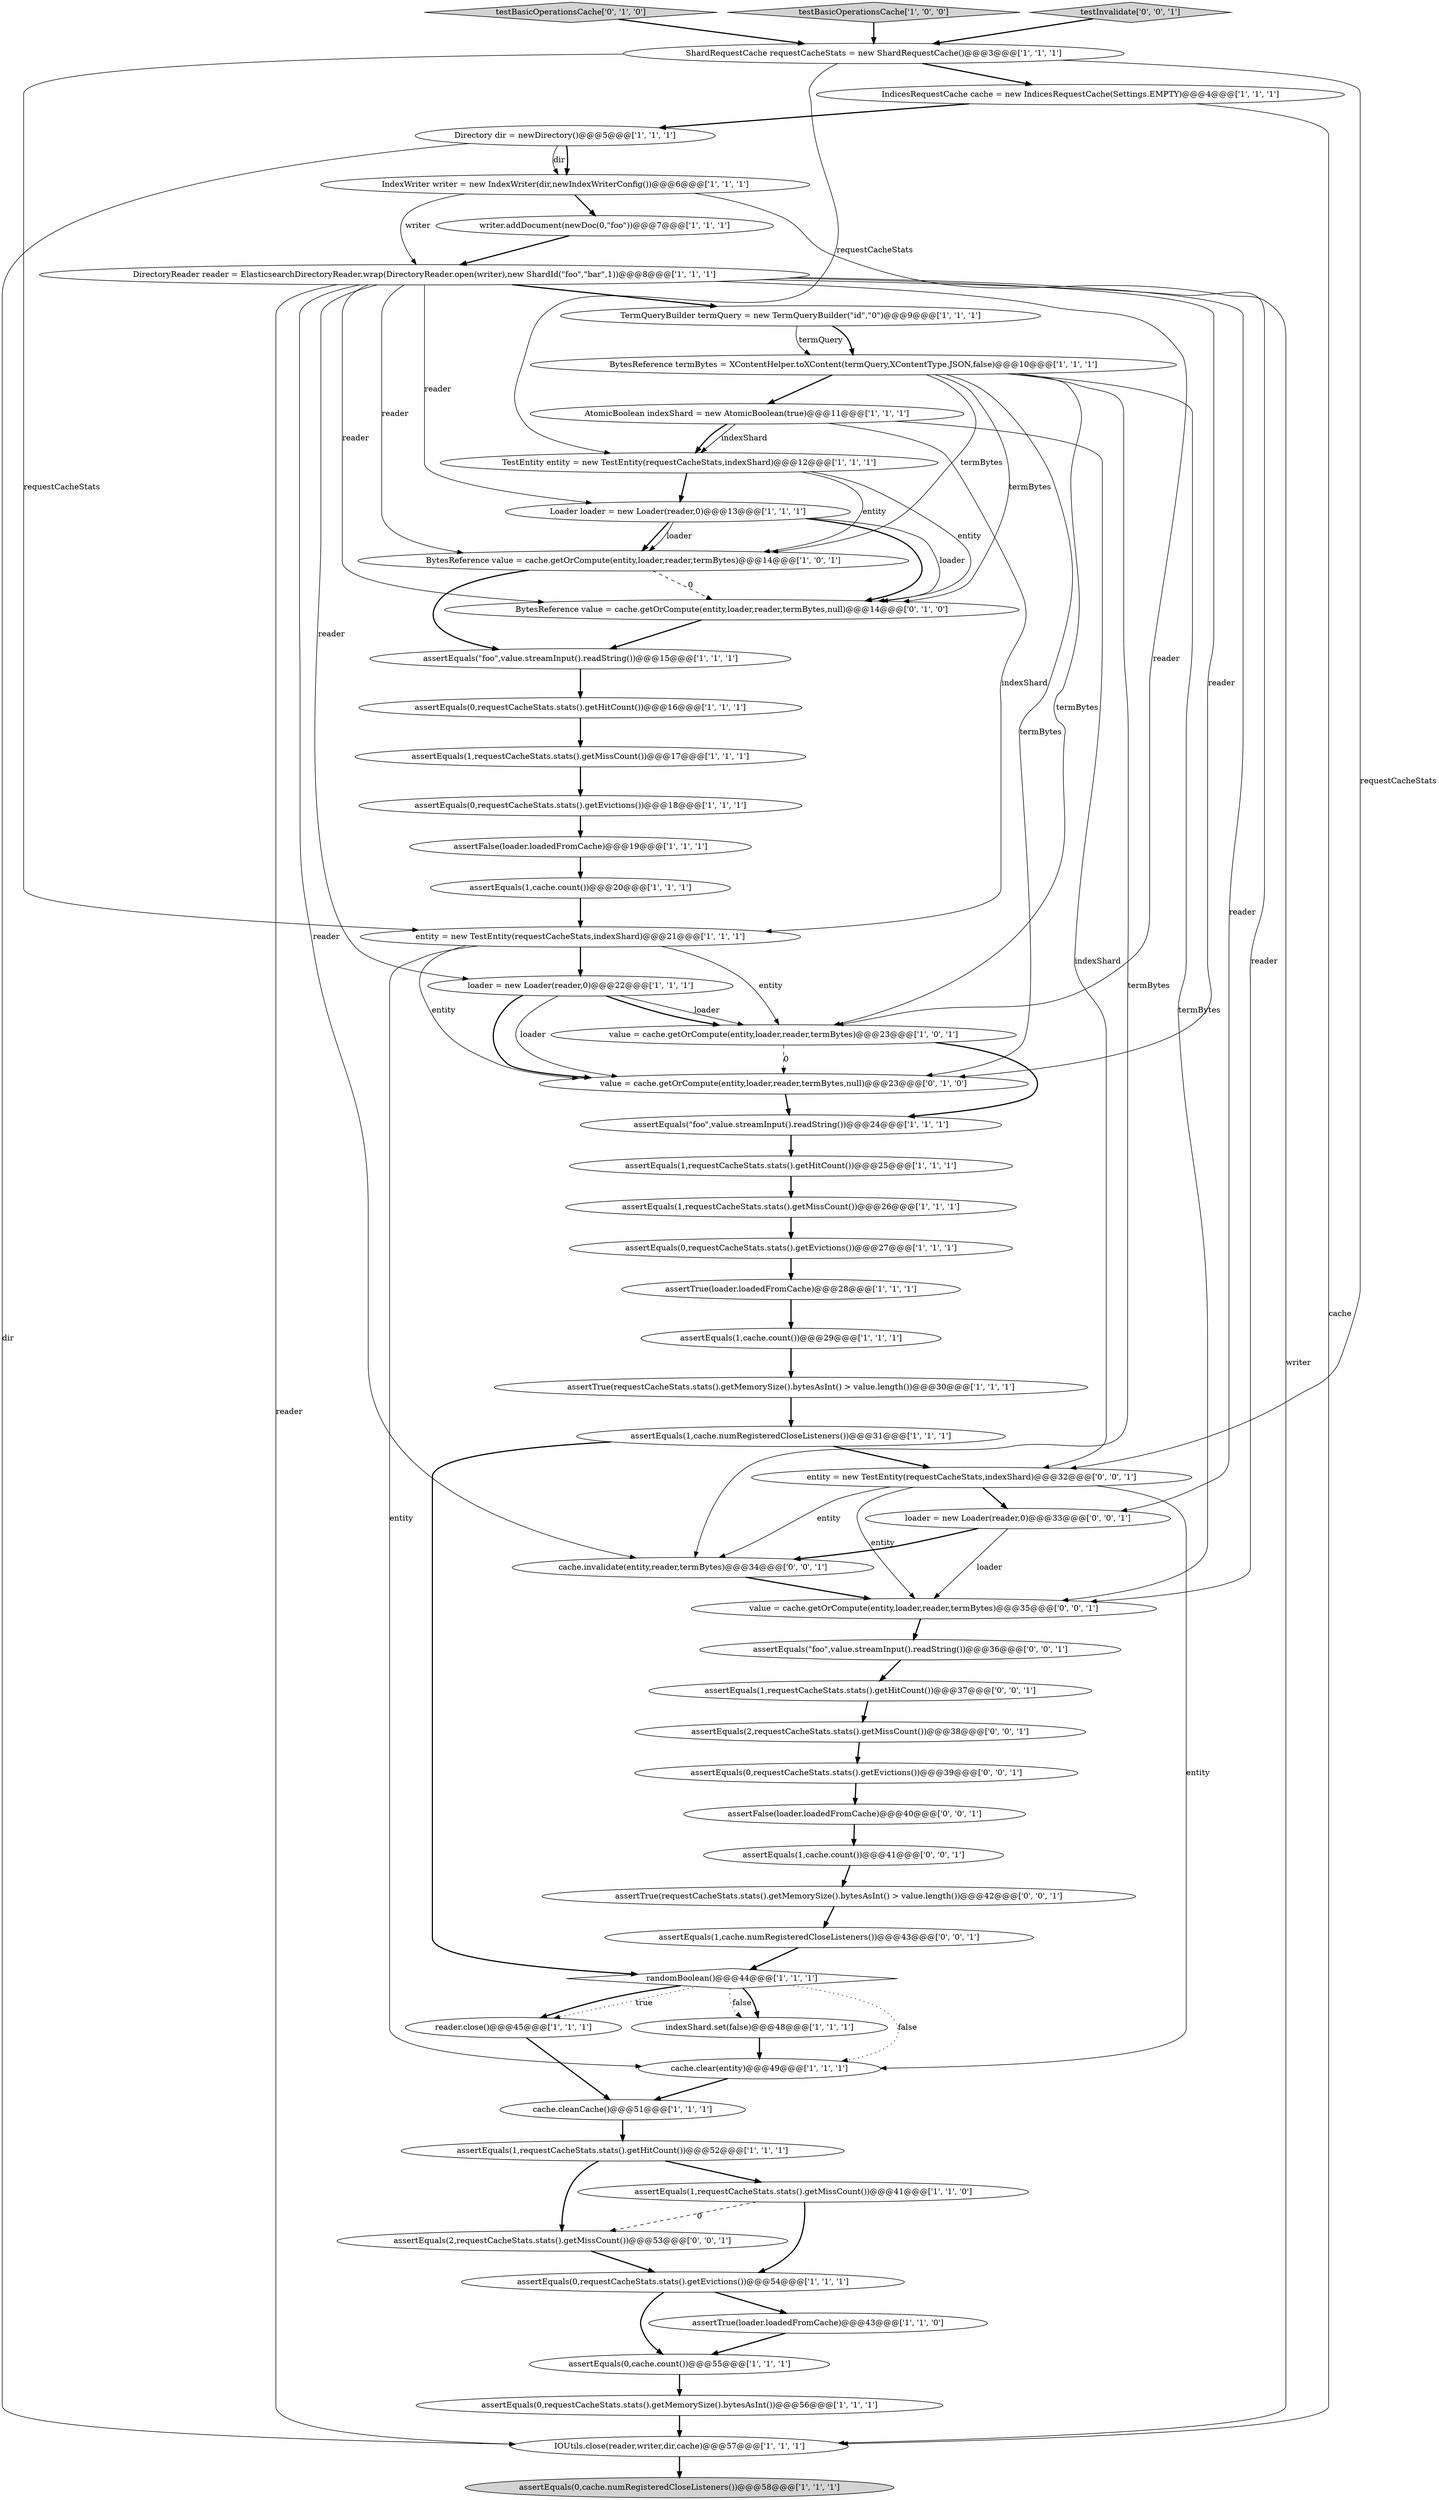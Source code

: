 digraph {
13 [style = filled, label = "assertTrue(loader.loadedFromCache)@@@43@@@['1', '1', '0']", fillcolor = white, shape = ellipse image = "AAA0AAABBB1BBB"];
44 [style = filled, label = "testBasicOperationsCache['0', '1', '0']", fillcolor = lightgray, shape = diamond image = "AAA0AAABBB2BBB"];
34 [style = filled, label = "IndexWriter writer = new IndexWriter(dir,newIndexWriterConfig())@@@6@@@['1', '1', '1']", fillcolor = white, shape = ellipse image = "AAA0AAABBB1BBB"];
35 [style = filled, label = "assertEquals(1,requestCacheStats.stats().getMissCount())@@@26@@@['1', '1', '1']", fillcolor = white, shape = ellipse image = "AAA0AAABBB1BBB"];
1 [style = filled, label = "cache.cleanCache()@@@51@@@['1', '1', '1']", fillcolor = white, shape = ellipse image = "AAA0AAABBB1BBB"];
28 [style = filled, label = "value = cache.getOrCompute(entity,loader,reader,termBytes)@@@23@@@['1', '0', '1']", fillcolor = white, shape = ellipse image = "AAA0AAABBB1BBB"];
48 [style = filled, label = "assertEquals(2,requestCacheStats.stats().getMissCount())@@@38@@@['0', '0', '1']", fillcolor = white, shape = ellipse image = "AAA0AAABBB3BBB"];
23 [style = filled, label = "cache.clear(entity)@@@49@@@['1', '1', '1']", fillcolor = white, shape = ellipse image = "AAA0AAABBB1BBB"];
8 [style = filled, label = "assertEquals(1,cache.numRegisteredCloseListeners())@@@31@@@['1', '1', '1']", fillcolor = white, shape = ellipse image = "AAA0AAABBB1BBB"];
21 [style = filled, label = "assertTrue(loader.loadedFromCache)@@@28@@@['1', '1', '1']", fillcolor = white, shape = ellipse image = "AAA0AAABBB1BBB"];
30 [style = filled, label = "indexShard.set(false)@@@48@@@['1', '1', '1']", fillcolor = white, shape = ellipse image = "AAA0AAABBB1BBB"];
45 [style = filled, label = "BytesReference value = cache.getOrCompute(entity,loader,reader,termBytes,null)@@@14@@@['0', '1', '0']", fillcolor = white, shape = ellipse image = "AAA1AAABBB2BBB"];
49 [style = filled, label = "assertEquals(0,requestCacheStats.stats().getEvictions())@@@39@@@['0', '0', '1']", fillcolor = white, shape = ellipse image = "AAA0AAABBB3BBB"];
22 [style = filled, label = "writer.addDocument(newDoc(0,\"foo\"))@@@7@@@['1', '1', '1']", fillcolor = white, shape = ellipse image = "AAA0AAABBB1BBB"];
53 [style = filled, label = "loader = new Loader(reader,0)@@@33@@@['0', '0', '1']", fillcolor = white, shape = ellipse image = "AAA0AAABBB3BBB"];
40 [style = filled, label = "assertEquals(1,requestCacheStats.stats().getMissCount())@@@41@@@['1', '1', '0']", fillcolor = white, shape = ellipse image = "AAA0AAABBB1BBB"];
36 [style = filled, label = "assertEquals(0,requestCacheStats.stats().getMemorySize().bytesAsInt())@@@56@@@['1', '1', '1']", fillcolor = white, shape = ellipse image = "AAA0AAABBB1BBB"];
5 [style = filled, label = "assertEquals(1,cache.count())@@@20@@@['1', '1', '1']", fillcolor = white, shape = ellipse image = "AAA0AAABBB1BBB"];
58 [style = filled, label = "value = cache.getOrCompute(entity,loader,reader,termBytes)@@@35@@@['0', '0', '1']", fillcolor = white, shape = ellipse image = "AAA0AAABBB3BBB"];
38 [style = filled, label = "AtomicBoolean indexShard = new AtomicBoolean(true)@@@11@@@['1', '1', '1']", fillcolor = white, shape = ellipse image = "AAA0AAABBB1BBB"];
9 [style = filled, label = "assertEquals(0,requestCacheStats.stats().getEvictions())@@@27@@@['1', '1', '1']", fillcolor = white, shape = ellipse image = "AAA0AAABBB1BBB"];
50 [style = filled, label = "assertFalse(loader.loadedFromCache)@@@40@@@['0', '0', '1']", fillcolor = white, shape = ellipse image = "AAA0AAABBB3BBB"];
55 [style = filled, label = "assertEquals(1,requestCacheStats.stats().getHitCount())@@@37@@@['0', '0', '1']", fillcolor = white, shape = ellipse image = "AAA0AAABBB3BBB"];
54 [style = filled, label = "assertEquals(1,cache.count())@@@41@@@['0', '0', '1']", fillcolor = white, shape = ellipse image = "AAA0AAABBB3BBB"];
25 [style = filled, label = "IOUtils.close(reader,writer,dir,cache)@@@57@@@['1', '1', '1']", fillcolor = white, shape = ellipse image = "AAA0AAABBB1BBB"];
12 [style = filled, label = "Directory dir = newDirectory()@@@5@@@['1', '1', '1']", fillcolor = white, shape = ellipse image = "AAA0AAABBB1BBB"];
10 [style = filled, label = "assertEquals(1,cache.count())@@@29@@@['1', '1', '1']", fillcolor = white, shape = ellipse image = "AAA0AAABBB1BBB"];
14 [style = filled, label = "entity = new TestEntity(requestCacheStats,indexShard)@@@21@@@['1', '1', '1']", fillcolor = white, shape = ellipse image = "AAA0AAABBB1BBB"];
4 [style = filled, label = "BytesReference termBytes = XContentHelper.toXContent(termQuery,XContentType.JSON,false)@@@10@@@['1', '1', '1']", fillcolor = white, shape = ellipse image = "AAA0AAABBB1BBB"];
6 [style = filled, label = "randomBoolean()@@@44@@@['1', '1', '1']", fillcolor = white, shape = diamond image = "AAA0AAABBB1BBB"];
11 [style = filled, label = "DirectoryReader reader = ElasticsearchDirectoryReader.wrap(DirectoryReader.open(writer),new ShardId(\"foo\",\"bar\",1))@@@8@@@['1', '1', '1']", fillcolor = white, shape = ellipse image = "AAA0AAABBB1BBB"];
37 [style = filled, label = "Loader loader = new Loader(reader,0)@@@13@@@['1', '1', '1']", fillcolor = white, shape = ellipse image = "AAA0AAABBB1BBB"];
39 [style = filled, label = "assertFalse(loader.loadedFromCache)@@@19@@@['1', '1', '1']", fillcolor = white, shape = ellipse image = "AAA0AAABBB1BBB"];
43 [style = filled, label = "value = cache.getOrCompute(entity,loader,reader,termBytes,null)@@@23@@@['0', '1', '0']", fillcolor = white, shape = ellipse image = "AAA1AAABBB2BBB"];
3 [style = filled, label = "loader = new Loader(reader,0)@@@22@@@['1', '1', '1']", fillcolor = white, shape = ellipse image = "AAA0AAABBB1BBB"];
24 [style = filled, label = "testBasicOperationsCache['1', '0', '0']", fillcolor = lightgray, shape = diamond image = "AAA0AAABBB1BBB"];
29 [style = filled, label = "assertEquals(\"foo\",value.streamInput().readString())@@@15@@@['1', '1', '1']", fillcolor = white, shape = ellipse image = "AAA0AAABBB1BBB"];
26 [style = filled, label = "assertEquals(0,requestCacheStats.stats().getEvictions())@@@18@@@['1', '1', '1']", fillcolor = white, shape = ellipse image = "AAA0AAABBB1BBB"];
15 [style = filled, label = "IndicesRequestCache cache = new IndicesRequestCache(Settings.EMPTY)@@@4@@@['1', '1', '1']", fillcolor = white, shape = ellipse image = "AAA0AAABBB1BBB"];
46 [style = filled, label = "assertEquals(\"foo\",value.streamInput().readString())@@@36@@@['0', '0', '1']", fillcolor = white, shape = ellipse image = "AAA0AAABBB3BBB"];
51 [style = filled, label = "cache.invalidate(entity,reader,termBytes)@@@34@@@['0', '0', '1']", fillcolor = white, shape = ellipse image = "AAA0AAABBB3BBB"];
52 [style = filled, label = "assertEquals(1,cache.numRegisteredCloseListeners())@@@43@@@['0', '0', '1']", fillcolor = white, shape = ellipse image = "AAA0AAABBB3BBB"];
17 [style = filled, label = "reader.close()@@@45@@@['1', '1', '1']", fillcolor = white, shape = ellipse image = "AAA0AAABBB1BBB"];
41 [style = filled, label = "assertTrue(requestCacheStats.stats().getMemorySize().bytesAsInt() > value.length())@@@30@@@['1', '1', '1']", fillcolor = white, shape = ellipse image = "AAA0AAABBB1BBB"];
47 [style = filled, label = "testInvalidate['0', '0', '1']", fillcolor = lightgray, shape = diamond image = "AAA0AAABBB3BBB"];
20 [style = filled, label = "assertEquals(0,requestCacheStats.stats().getEvictions())@@@54@@@['1', '1', '1']", fillcolor = white, shape = ellipse image = "AAA0AAABBB1BBB"];
42 [style = filled, label = "assertEquals(1,requestCacheStats.stats().getHitCount())@@@52@@@['1', '1', '1']", fillcolor = white, shape = ellipse image = "AAA0AAABBB1BBB"];
56 [style = filled, label = "entity = new TestEntity(requestCacheStats,indexShard)@@@32@@@['0', '0', '1']", fillcolor = white, shape = ellipse image = "AAA0AAABBB3BBB"];
32 [style = filled, label = "TestEntity entity = new TestEntity(requestCacheStats,indexShard)@@@12@@@['1', '1', '1']", fillcolor = white, shape = ellipse image = "AAA0AAABBB1BBB"];
31 [style = filled, label = "assertEquals(\"foo\",value.streamInput().readString())@@@24@@@['1', '1', '1']", fillcolor = white, shape = ellipse image = "AAA0AAABBB1BBB"];
0 [style = filled, label = "assertEquals(0,cache.numRegisteredCloseListeners())@@@58@@@['1', '1', '1']", fillcolor = lightgray, shape = ellipse image = "AAA0AAABBB1BBB"];
7 [style = filled, label = "assertEquals(0,requestCacheStats.stats().getHitCount())@@@16@@@['1', '1', '1']", fillcolor = white, shape = ellipse image = "AAA0AAABBB1BBB"];
57 [style = filled, label = "assertTrue(requestCacheStats.stats().getMemorySize().bytesAsInt() > value.length())@@@42@@@['0', '0', '1']", fillcolor = white, shape = ellipse image = "AAA0AAABBB3BBB"];
59 [style = filled, label = "assertEquals(2,requestCacheStats.stats().getMissCount())@@@53@@@['0', '0', '1']", fillcolor = white, shape = ellipse image = "AAA0AAABBB3BBB"];
16 [style = filled, label = "assertEquals(1,requestCacheStats.stats().getHitCount())@@@25@@@['1', '1', '1']", fillcolor = white, shape = ellipse image = "AAA0AAABBB1BBB"];
27 [style = filled, label = "assertEquals(0,cache.count())@@@55@@@['1', '1', '1']", fillcolor = white, shape = ellipse image = "AAA0AAABBB1BBB"];
18 [style = filled, label = "ShardRequestCache requestCacheStats = new ShardRequestCache()@@@3@@@['1', '1', '1']", fillcolor = white, shape = ellipse image = "AAA0AAABBB1BBB"];
19 [style = filled, label = "BytesReference value = cache.getOrCompute(entity,loader,reader,termBytes)@@@14@@@['1', '0', '1']", fillcolor = white, shape = ellipse image = "AAA0AAABBB1BBB"];
33 [style = filled, label = "assertEquals(1,requestCacheStats.stats().getMissCount())@@@17@@@['1', '1', '1']", fillcolor = white, shape = ellipse image = "AAA0AAABBB1BBB"];
2 [style = filled, label = "TermQueryBuilder termQuery = new TermQueryBuilder(\"id\",\"0\")@@@9@@@['1', '1', '1']", fillcolor = white, shape = ellipse image = "AAA0AAABBB1BBB"];
5->14 [style = bold, label=""];
20->27 [style = bold, label=""];
1->42 [style = bold, label=""];
2->4 [style = bold, label=""];
14->3 [style = bold, label=""];
56->53 [style = bold, label=""];
39->5 [style = bold, label=""];
4->58 [style = solid, label="termBytes"];
32->37 [style = bold, label=""];
19->45 [style = dashed, label="0"];
6->23 [style = dotted, label="false"];
11->19 [style = solid, label="reader"];
37->19 [style = bold, label=""];
19->29 [style = bold, label=""];
4->19 [style = solid, label="termBytes"];
51->58 [style = bold, label=""];
16->35 [style = bold, label=""];
11->53 [style = solid, label="reader"];
59->20 [style = bold, label=""];
32->19 [style = solid, label="entity"];
17->1 [style = bold, label=""];
50->54 [style = bold, label=""];
32->45 [style = solid, label="entity"];
40->59 [style = dashed, label="0"];
11->58 [style = solid, label="reader"];
57->52 [style = bold, label=""];
53->58 [style = solid, label="loader"];
44->18 [style = bold, label=""];
46->55 [style = bold, label=""];
3->43 [style = bold, label=""];
4->28 [style = solid, label="termBytes"];
11->45 [style = solid, label="reader"];
4->51 [style = solid, label="termBytes"];
18->14 [style = solid, label="requestCacheStats"];
12->34 [style = bold, label=""];
6->17 [style = dotted, label="true"];
54->57 [style = bold, label=""];
53->51 [style = bold, label=""];
45->29 [style = bold, label=""];
13->27 [style = bold, label=""];
42->40 [style = bold, label=""];
14->43 [style = solid, label="entity"];
30->23 [style = bold, label=""];
56->23 [style = solid, label="entity"];
11->43 [style = solid, label="reader"];
37->45 [style = solid, label="loader"];
29->7 [style = bold, label=""];
37->45 [style = bold, label=""];
38->14 [style = solid, label="indexShard"];
8->56 [style = bold, label=""];
34->22 [style = bold, label=""];
35->9 [style = bold, label=""];
31->16 [style = bold, label=""];
38->32 [style = solid, label="indexShard"];
26->39 [style = bold, label=""];
18->15 [style = bold, label=""];
4->45 [style = solid, label="termBytes"];
4->43 [style = solid, label="termBytes"];
34->25 [style = solid, label="writer"];
7->33 [style = bold, label=""];
15->12 [style = bold, label=""];
6->30 [style = dotted, label="false"];
52->6 [style = bold, label=""];
11->51 [style = solid, label="reader"];
8->6 [style = bold, label=""];
11->2 [style = bold, label=""];
21->10 [style = bold, label=""];
15->25 [style = solid, label="cache"];
55->48 [style = bold, label=""];
18->32 [style = solid, label="requestCacheStats"];
56->51 [style = solid, label="entity"];
20->13 [style = bold, label=""];
12->34 [style = solid, label="dir"];
41->8 [style = bold, label=""];
25->0 [style = bold, label=""];
11->3 [style = solid, label="reader"];
11->37 [style = solid, label="reader"];
3->43 [style = solid, label="loader"];
6->30 [style = bold, label=""];
22->11 [style = bold, label=""];
28->31 [style = bold, label=""];
2->4 [style = solid, label="termQuery"];
38->32 [style = bold, label=""];
18->56 [style = solid, label="requestCacheStats"];
48->49 [style = bold, label=""];
4->38 [style = bold, label=""];
43->31 [style = bold, label=""];
47->18 [style = bold, label=""];
24->18 [style = bold, label=""];
28->43 [style = dashed, label="0"];
14->23 [style = solid, label="entity"];
23->1 [style = bold, label=""];
14->28 [style = solid, label="entity"];
42->59 [style = bold, label=""];
38->56 [style = solid, label="indexShard"];
6->17 [style = bold, label=""];
56->58 [style = solid, label="entity"];
9->21 [style = bold, label=""];
12->25 [style = solid, label="dir"];
58->46 [style = bold, label=""];
27->36 [style = bold, label=""];
11->28 [style = solid, label="reader"];
33->26 [style = bold, label=""];
3->28 [style = solid, label="loader"];
11->25 [style = solid, label="reader"];
37->19 [style = solid, label="loader"];
34->11 [style = solid, label="writer"];
40->20 [style = bold, label=""];
3->28 [style = bold, label=""];
49->50 [style = bold, label=""];
10->41 [style = bold, label=""];
36->25 [style = bold, label=""];
}
